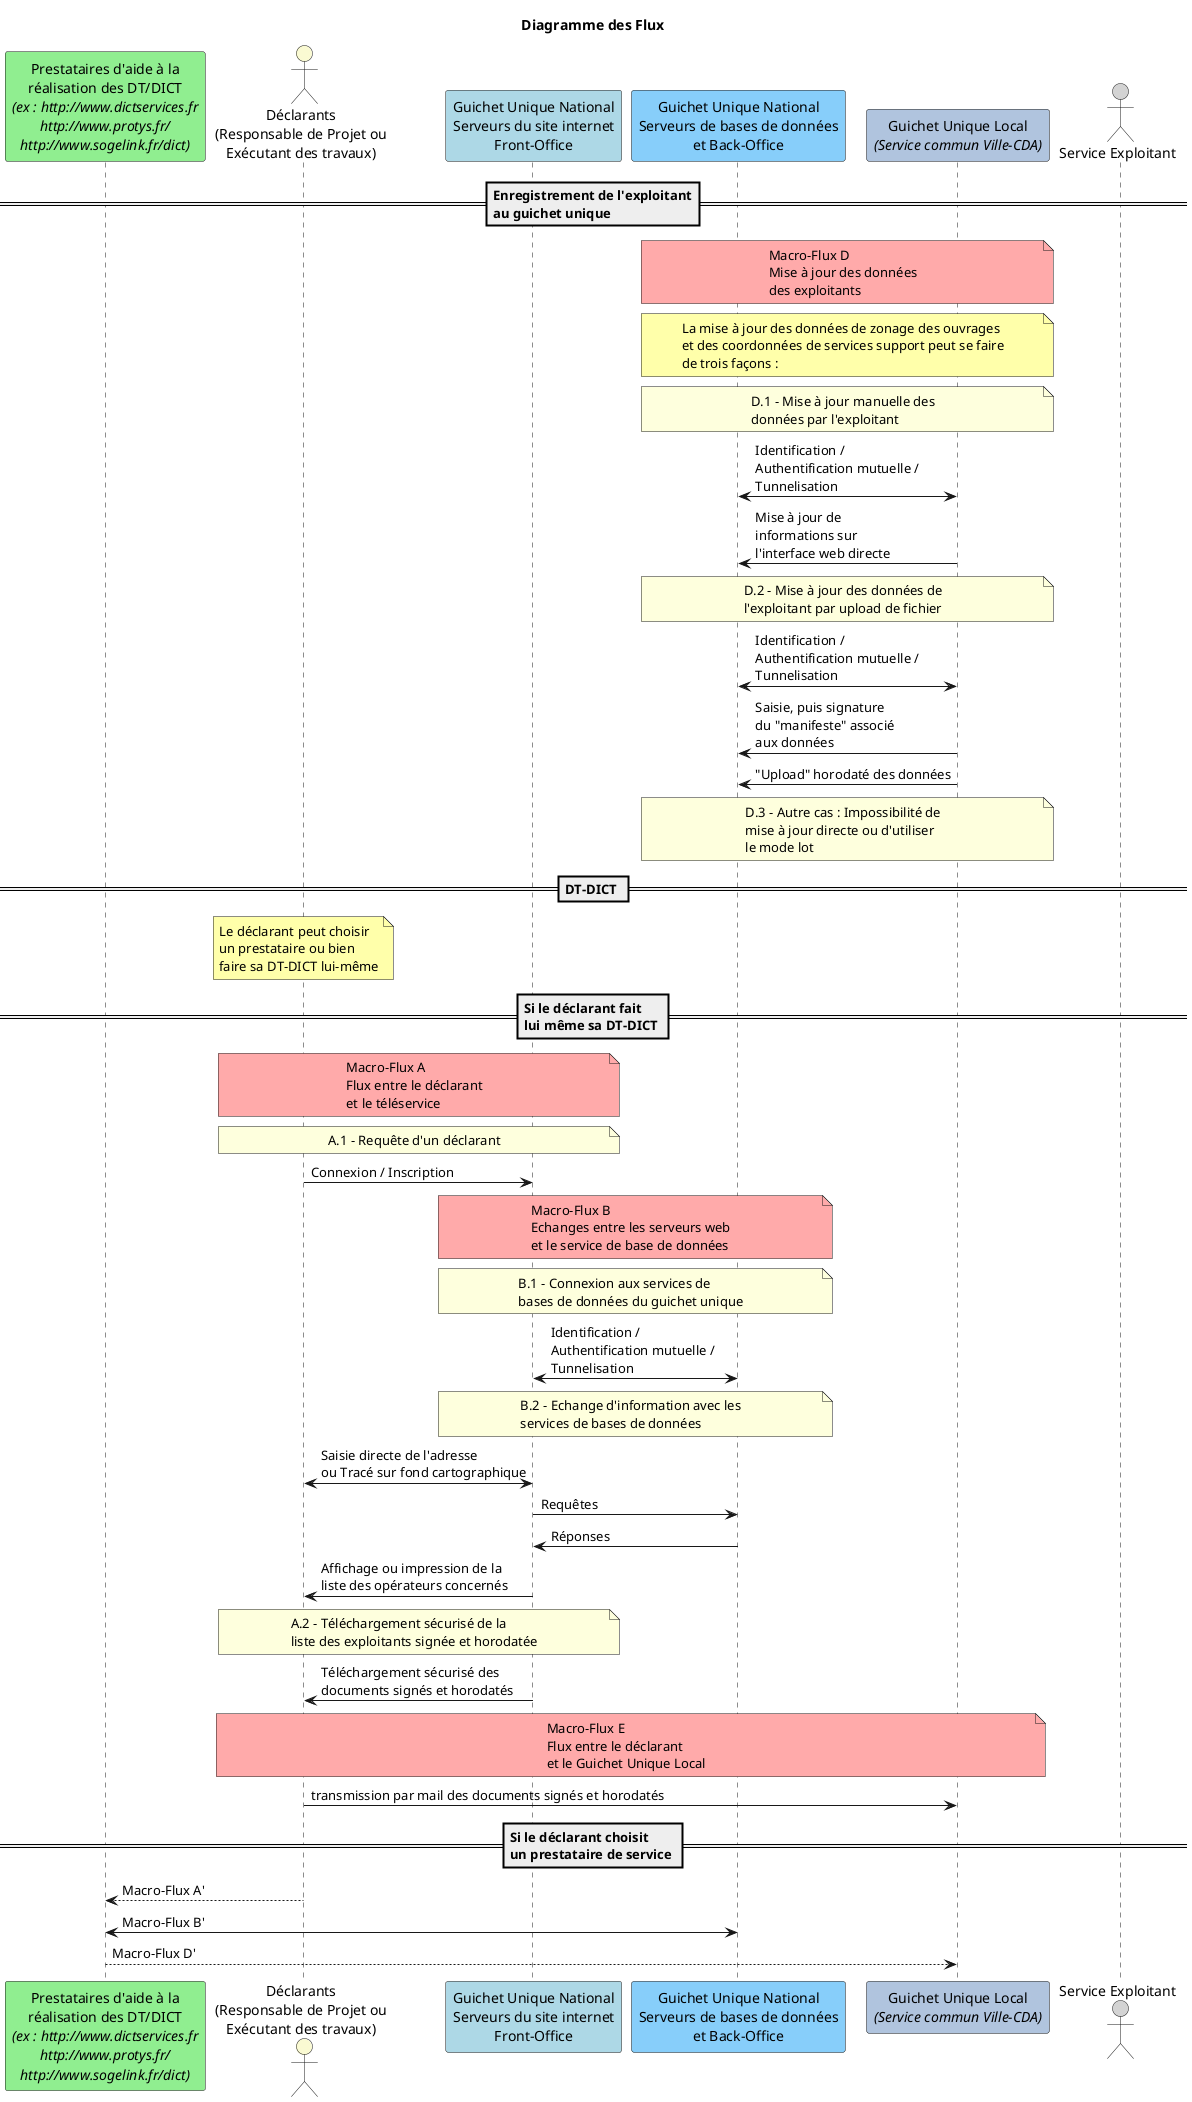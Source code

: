 @startuml
title Diagramme des Flux

' participant (machine) et actor (humain)
' The only difference between actor
' and participant is the drawing
participant Prest as "Prestataires d'aide à la\nréalisation des DT/DICT\n<i>(ex : http://www.dictservices.fr</i>\n<i>http://www.protys.fr/</i>\n<i>http://www.sogelink.fr/dict)</i>" #LightGreen
actor Decl as "Déclarants\n(Responsable de Projet ou\nExécutant des travaux)" #LightGoldenRodYellow
participant Gunf as "Guichet Unique National\nServeurs du site internet\nFront-Office" #LightBlue
participant Gunb as "Guichet Unique National\nServeurs de bases de données\net Back-Office" #LightSkyBlue
participant Gul as "Guichet Unique Local\n<i>(Service commun Ville-CDA)</i>" #LightSteelBlue
actor expl as "Service Exploitant" #LightGray

== Enregistrement de l'exploitant\nau guichet unique ==

note over Gunb, Gul #FFAAAA
  Macro-Flux D
  Mise à jour des données
  des exploitants
end note
note over Gunb, Gul #FFFFAA
  La mise à jour des données de zonage des ouvrages
  et des coordonnées de services support peut se faire
  de trois façons :
end note
note over Gunb, Gul
  D.1 - Mise à jour manuelle des
  données par l'exploitant
end note
Gunb <-> Gul : Identification /\nAuthentification mutuelle /\nTunnelisation
Gunb <- Gul : Mise à jour de\ninformations sur\nl'interface web directe


note over Gunb, Gul
  D.2 - Mise à jour des données de
  l'exploitant par upload de fichier
end note
Gunb <-> Gul : Identification /\nAuthentification mutuelle /\nTunnelisation
Gunb <- Gul : Saisie, puis signature\ndu "manifeste" associé\naux données
Gunb <- Gul : "Upload" horodaté des données

note over Gunb, Gul
  D.3 - Autre cas : Impossibilité de
  mise à jour directe ou d'utiliser
  le mode lot
end note


== DT-DICT ==

note over Decl #FFFFAA
  Le déclarant peut choisir
  un prestataire ou bien
  faire sa DT-DICT lui-même
end note

== Si le déclarant fait\nlui même sa DT-DICT ==

note over Decl, Gunf #FFAAAA
  Macro-Flux A
  Flux entre le déclarant
  et le téléservice
end note
note over Decl, Gunf
  A.1 - Requête d'un déclarant
end note

Decl -> Gunf : Connexion / Inscription

note over Gunf, Gunb #FFAAAA
  Macro-Flux B
  Echanges entre les serveurs web
  et le service de base de données
end note
note over Gunf, Gunb
  B.1 - Connexion aux services de
  bases de données du guichet unique
end note
Gunf <-> Gunb : Identification /\nAuthentification mutuelle /\nTunnelisation

note over Gunf, Gunb
  B.2 - Echange d'information avec les
  services de bases de données
end note
Decl <-> Gunf : Saisie directe de l'adresse\nou Tracé sur fond cartographique
Gunf -> Gunb  : Requêtes
Gunf <- Gunb  : Réponses
Decl <- Gunf : Affichage ou impression de la\nliste des opérateurs concernés

note over Decl, Gunf
  A.2 - Téléchargement sécurisé de la
  liste des exploitants signée et horodatée
end note
Decl <- Gunf : Téléchargement sécurisé des\ndocuments signés et horodatés

note over Decl, Gul #FFAAAA
  Macro-Flux E
  Flux entre le déclarant
  et le Guichet Unique Local
end note

Decl -> Gul : transmission par mail des documents signés et horodatés



== Si le déclarant choisit\nun prestataire de service ==

Decl --> Prest : Macro-Flux A'
Prest <-> Gunb : Macro-Flux B'
Prest --> Gul : Macro-Flux D'
@enduml

